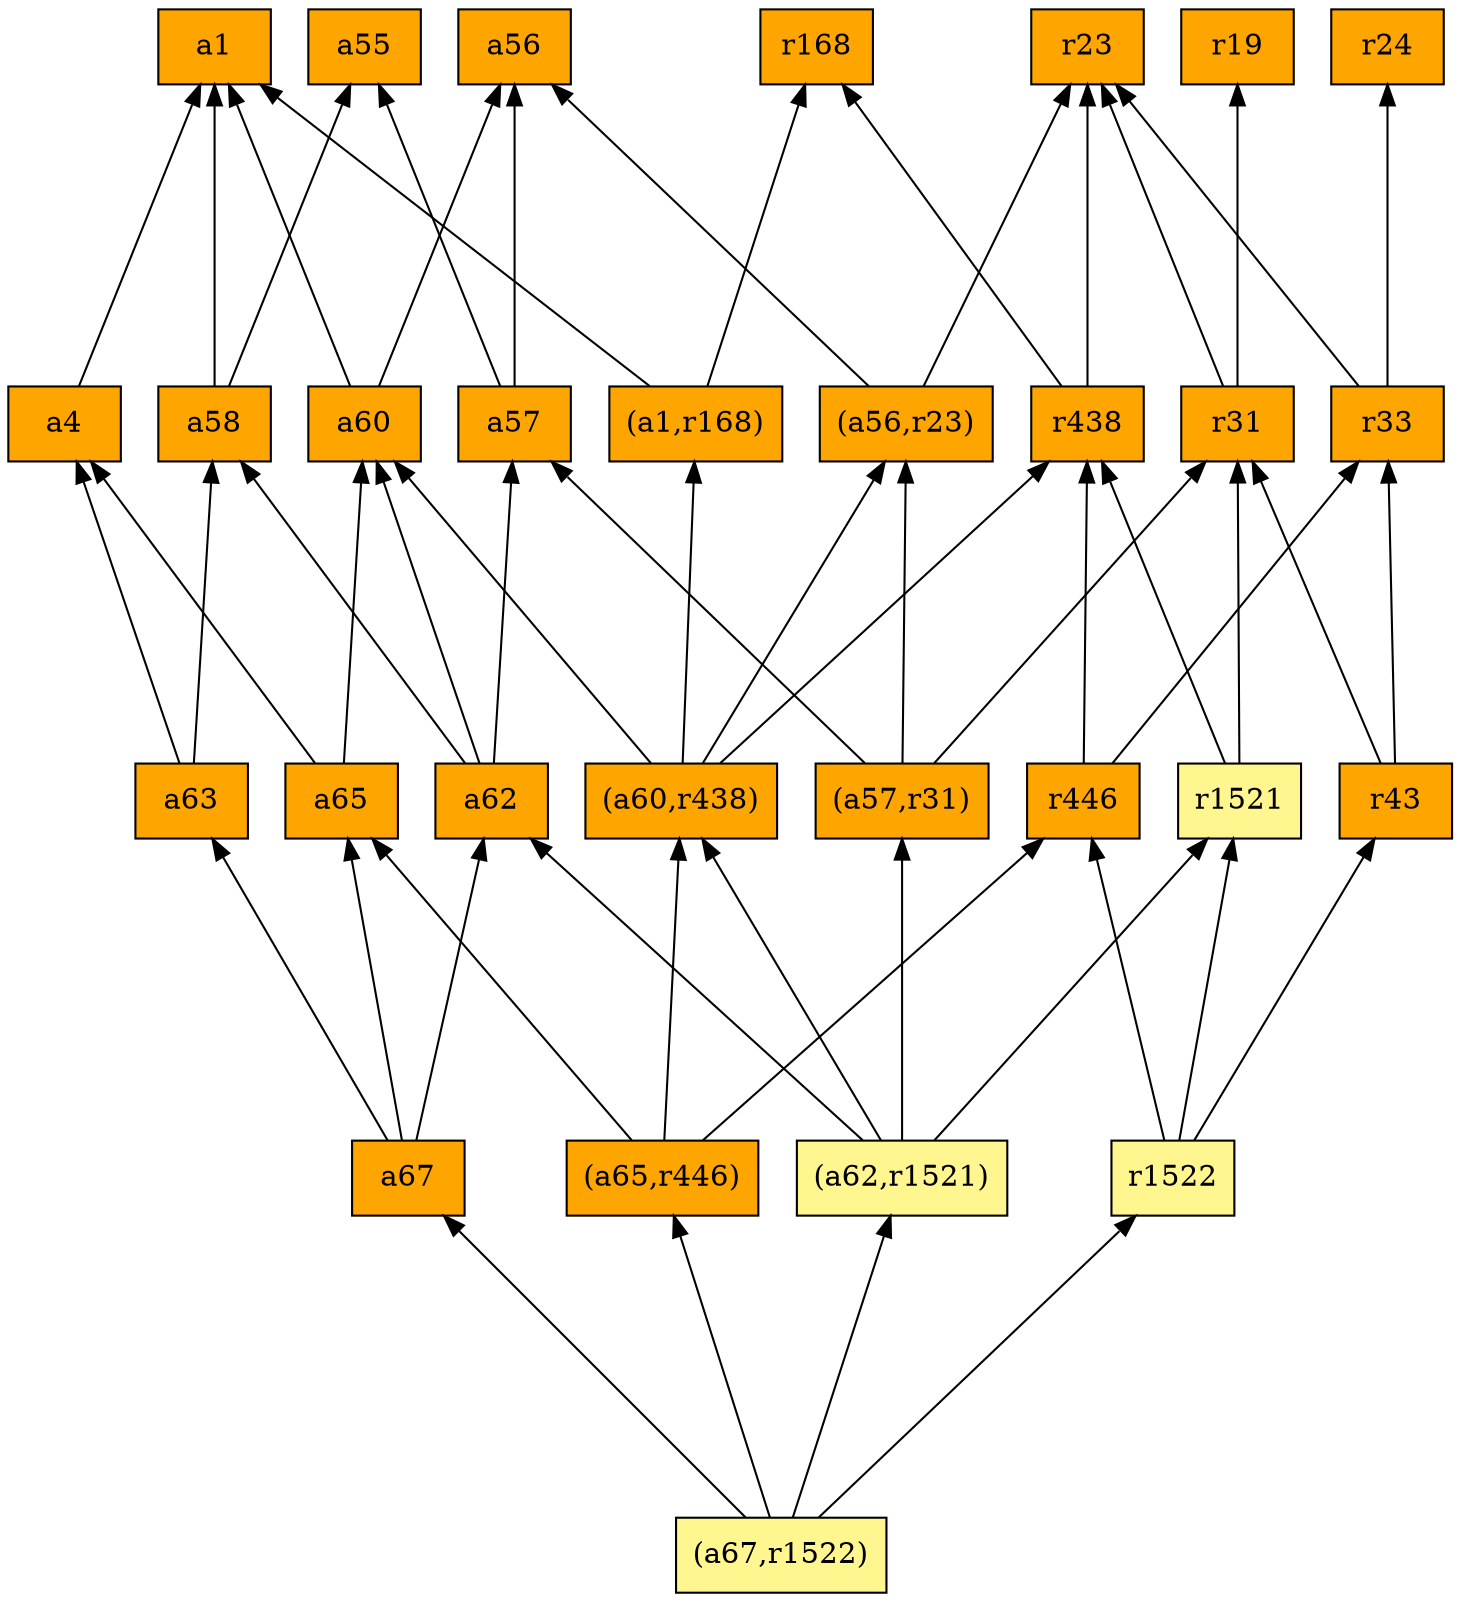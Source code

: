 digraph G {
rankdir=BT;ranksep="2.0";
"(a56,r23)" [shape=record,fillcolor=orange,style=filled,label="{(a56,r23)}"];
"a58" [shape=record,fillcolor=orange,style=filled,label="{a58}"];
"a63" [shape=record,fillcolor=orange,style=filled,label="{a63}"];
"(a60,r438)" [shape=record,fillcolor=orange,style=filled,label="{(a60,r438)}"];
"a57" [shape=record,fillcolor=orange,style=filled,label="{a57}"];
"a56" [shape=record,fillcolor=orange,style=filled,label="{a56}"];
"(a1,r168)" [shape=record,fillcolor=orange,style=filled,label="{(a1,r168)}"];
"a67" [shape=record,fillcolor=orange,style=filled,label="{a67}"];
"a65" [shape=record,fillcolor=orange,style=filled,label="{a65}"];
"r31" [shape=record,fillcolor=orange,style=filled,label="{r31}"];
"r1521" [shape=record,fillcolor=khaki1,style=filled,label="{r1521}"];
"a62" [shape=record,fillcolor=orange,style=filled,label="{a62}"];
"(a57,r31)" [shape=record,fillcolor=orange,style=filled,label="{(a57,r31)}"];
"a1" [shape=record,fillcolor=orange,style=filled,label="{a1}"];
"r438" [shape=record,fillcolor=orange,style=filled,label="{r438}"];
"(a67,r1522)" [shape=record,fillcolor=khaki1,style=filled,label="{(a67,r1522)}"];
"a60" [shape=record,fillcolor=orange,style=filled,label="{a60}"];
"a4" [shape=record,fillcolor=orange,style=filled,label="{a4}"];
"r24" [shape=record,fillcolor=orange,style=filled,label="{r24}"];
"a55" [shape=record,fillcolor=orange,style=filled,label="{a55}"];
"r1522" [shape=record,fillcolor=khaki1,style=filled,label="{r1522}"];
"r19" [shape=record,fillcolor=orange,style=filled,label="{r19}"];
"r33" [shape=record,fillcolor=orange,style=filled,label="{r33}"];
"r23" [shape=record,fillcolor=orange,style=filled,label="{r23}"];
"r446" [shape=record,fillcolor=orange,style=filled,label="{r446}"];
"(a65,r446)" [shape=record,fillcolor=orange,style=filled,label="{(a65,r446)}"];
"r43" [shape=record,fillcolor=orange,style=filled,label="{r43}"];
"(a62,r1521)" [shape=record,fillcolor=khaki1,style=filled,label="{(a62,r1521)}"];
"r168" [shape=record,fillcolor=orange,style=filled,label="{r168}"];
"(a56,r23)" -> "a56"
"(a56,r23)" -> "r23"
"a58" -> "a1"
"a58" -> "a55"
"a63" -> "a58"
"a63" -> "a4"
"(a60,r438)" -> "a60"
"(a60,r438)" -> "r438"
"(a60,r438)" -> "(a1,r168)"
"(a60,r438)" -> "(a56,r23)"
"a57" -> "a56"
"a57" -> "a55"
"(a1,r168)" -> "a1"
"(a1,r168)" -> "r168"
"a67" -> "a63"
"a67" -> "a65"
"a67" -> "a62"
"a65" -> "a60"
"a65" -> "a4"
"r31" -> "r19"
"r31" -> "r23"
"r1521" -> "r438"
"r1521" -> "r31"
"a62" -> "a58"
"a62" -> "a60"
"a62" -> "a57"
"(a57,r31)" -> "r31"
"(a57,r31)" -> "(a56,r23)"
"(a57,r31)" -> "a57"
"r438" -> "r23"
"r438" -> "r168"
"(a67,r1522)" -> "r1522"
"(a67,r1522)" -> "a67"
"(a67,r1522)" -> "(a65,r446)"
"(a67,r1522)" -> "(a62,r1521)"
"a60" -> "a1"
"a60" -> "a56"
"a4" -> "a1"
"r1522" -> "r446"
"r1522" -> "r1521"
"r1522" -> "r43"
"r33" -> "r24"
"r33" -> "r23"
"r446" -> "r438"
"r446" -> "r33"
"(a65,r446)" -> "(a60,r438)"
"(a65,r446)" -> "a65"
"(a65,r446)" -> "r446"
"r43" -> "r33"
"r43" -> "r31"
"(a62,r1521)" -> "(a60,r438)"
"(a62,r1521)" -> "r1521"
"(a62,r1521)" -> "a62"
"(a62,r1521)" -> "(a57,r31)"
}